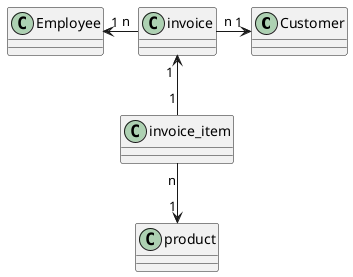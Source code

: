 @startuml
Customer "1" <-l- "n" invoice
invoice "1 " <-- "1" invoice_item
invoice_item "n" --> "1" product
Employee "1" <-r- "n" invoice
@enduml
